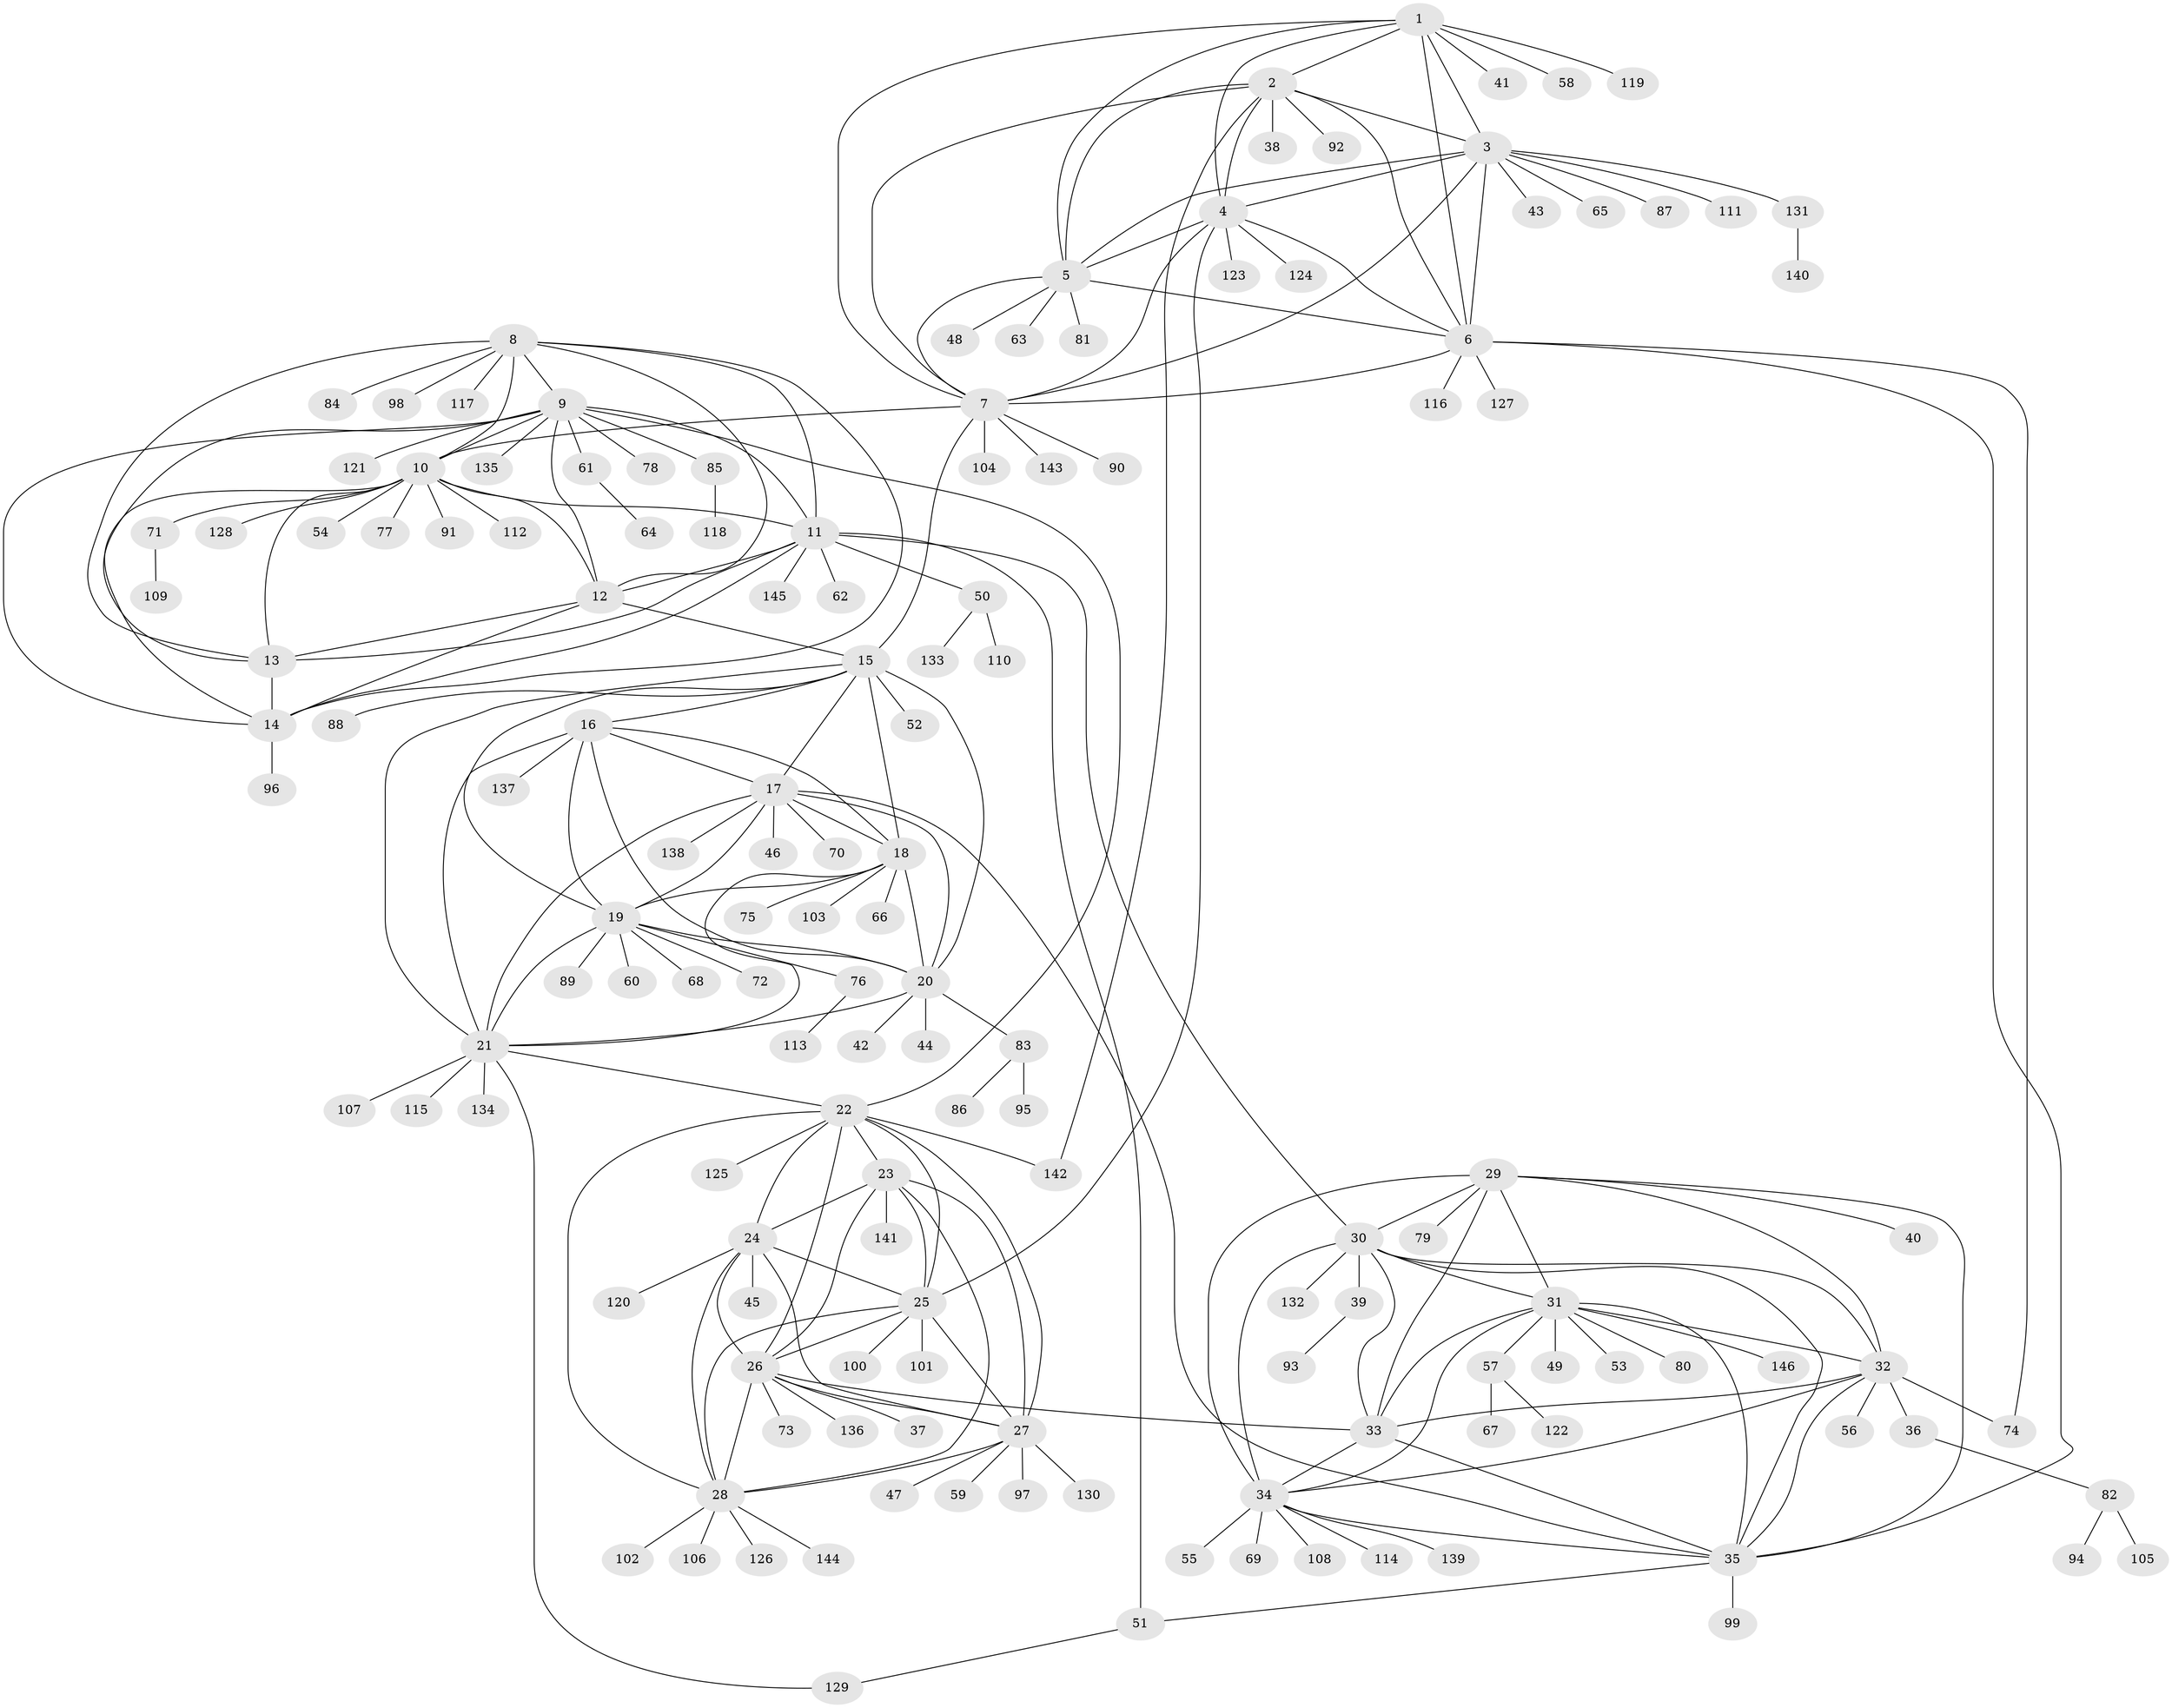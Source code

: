 // Generated by graph-tools (version 1.1) at 2025/26/03/09/25 03:26:49]
// undirected, 146 vertices, 230 edges
graph export_dot {
graph [start="1"]
  node [color=gray90,style=filled];
  1;
  2;
  3;
  4;
  5;
  6;
  7;
  8;
  9;
  10;
  11;
  12;
  13;
  14;
  15;
  16;
  17;
  18;
  19;
  20;
  21;
  22;
  23;
  24;
  25;
  26;
  27;
  28;
  29;
  30;
  31;
  32;
  33;
  34;
  35;
  36;
  37;
  38;
  39;
  40;
  41;
  42;
  43;
  44;
  45;
  46;
  47;
  48;
  49;
  50;
  51;
  52;
  53;
  54;
  55;
  56;
  57;
  58;
  59;
  60;
  61;
  62;
  63;
  64;
  65;
  66;
  67;
  68;
  69;
  70;
  71;
  72;
  73;
  74;
  75;
  76;
  77;
  78;
  79;
  80;
  81;
  82;
  83;
  84;
  85;
  86;
  87;
  88;
  89;
  90;
  91;
  92;
  93;
  94;
  95;
  96;
  97;
  98;
  99;
  100;
  101;
  102;
  103;
  104;
  105;
  106;
  107;
  108;
  109;
  110;
  111;
  112;
  113;
  114;
  115;
  116;
  117;
  118;
  119;
  120;
  121;
  122;
  123;
  124;
  125;
  126;
  127;
  128;
  129;
  130;
  131;
  132;
  133;
  134;
  135;
  136;
  137;
  138;
  139;
  140;
  141;
  142;
  143;
  144;
  145;
  146;
  1 -- 2;
  1 -- 3;
  1 -- 4;
  1 -- 5;
  1 -- 6;
  1 -- 7;
  1 -- 41;
  1 -- 58;
  1 -- 119;
  2 -- 3;
  2 -- 4;
  2 -- 5;
  2 -- 6;
  2 -- 7;
  2 -- 38;
  2 -- 92;
  2 -- 142;
  3 -- 4;
  3 -- 5;
  3 -- 6;
  3 -- 7;
  3 -- 43;
  3 -- 65;
  3 -- 87;
  3 -- 111;
  3 -- 131;
  4 -- 5;
  4 -- 6;
  4 -- 7;
  4 -- 25;
  4 -- 123;
  4 -- 124;
  5 -- 6;
  5 -- 7;
  5 -- 48;
  5 -- 63;
  5 -- 81;
  6 -- 7;
  6 -- 35;
  6 -- 74;
  6 -- 116;
  6 -- 127;
  7 -- 10;
  7 -- 15;
  7 -- 90;
  7 -- 104;
  7 -- 143;
  8 -- 9;
  8 -- 10;
  8 -- 11;
  8 -- 12;
  8 -- 13;
  8 -- 14;
  8 -- 84;
  8 -- 98;
  8 -- 117;
  9 -- 10;
  9 -- 11;
  9 -- 12;
  9 -- 13;
  9 -- 14;
  9 -- 22;
  9 -- 61;
  9 -- 78;
  9 -- 85;
  9 -- 121;
  9 -- 135;
  10 -- 11;
  10 -- 12;
  10 -- 13;
  10 -- 14;
  10 -- 54;
  10 -- 71;
  10 -- 77;
  10 -- 91;
  10 -- 112;
  10 -- 128;
  11 -- 12;
  11 -- 13;
  11 -- 14;
  11 -- 30;
  11 -- 50;
  11 -- 51;
  11 -- 62;
  11 -- 145;
  12 -- 13;
  12 -- 14;
  12 -- 15;
  13 -- 14;
  14 -- 96;
  15 -- 16;
  15 -- 17;
  15 -- 18;
  15 -- 19;
  15 -- 20;
  15 -- 21;
  15 -- 52;
  15 -- 88;
  16 -- 17;
  16 -- 18;
  16 -- 19;
  16 -- 20;
  16 -- 21;
  16 -- 137;
  17 -- 18;
  17 -- 19;
  17 -- 20;
  17 -- 21;
  17 -- 35;
  17 -- 46;
  17 -- 70;
  17 -- 138;
  18 -- 19;
  18 -- 20;
  18 -- 21;
  18 -- 66;
  18 -- 75;
  18 -- 103;
  19 -- 20;
  19 -- 21;
  19 -- 60;
  19 -- 68;
  19 -- 72;
  19 -- 76;
  19 -- 89;
  20 -- 21;
  20 -- 42;
  20 -- 44;
  20 -- 83;
  21 -- 22;
  21 -- 107;
  21 -- 115;
  21 -- 129;
  21 -- 134;
  22 -- 23;
  22 -- 24;
  22 -- 25;
  22 -- 26;
  22 -- 27;
  22 -- 28;
  22 -- 125;
  22 -- 142;
  23 -- 24;
  23 -- 25;
  23 -- 26;
  23 -- 27;
  23 -- 28;
  23 -- 141;
  24 -- 25;
  24 -- 26;
  24 -- 27;
  24 -- 28;
  24 -- 45;
  24 -- 120;
  25 -- 26;
  25 -- 27;
  25 -- 28;
  25 -- 100;
  25 -- 101;
  26 -- 27;
  26 -- 28;
  26 -- 33;
  26 -- 37;
  26 -- 73;
  26 -- 136;
  27 -- 28;
  27 -- 47;
  27 -- 59;
  27 -- 97;
  27 -- 130;
  28 -- 102;
  28 -- 106;
  28 -- 126;
  28 -- 144;
  29 -- 30;
  29 -- 31;
  29 -- 32;
  29 -- 33;
  29 -- 34;
  29 -- 35;
  29 -- 40;
  29 -- 79;
  30 -- 31;
  30 -- 32;
  30 -- 33;
  30 -- 34;
  30 -- 35;
  30 -- 39;
  30 -- 132;
  31 -- 32;
  31 -- 33;
  31 -- 34;
  31 -- 35;
  31 -- 49;
  31 -- 53;
  31 -- 57;
  31 -- 80;
  31 -- 146;
  32 -- 33;
  32 -- 34;
  32 -- 35;
  32 -- 36;
  32 -- 56;
  32 -- 74;
  33 -- 34;
  33 -- 35;
  34 -- 35;
  34 -- 55;
  34 -- 69;
  34 -- 108;
  34 -- 114;
  34 -- 139;
  35 -- 51;
  35 -- 99;
  36 -- 82;
  39 -- 93;
  50 -- 110;
  50 -- 133;
  51 -- 129;
  57 -- 67;
  57 -- 122;
  61 -- 64;
  71 -- 109;
  76 -- 113;
  82 -- 94;
  82 -- 105;
  83 -- 86;
  83 -- 95;
  85 -- 118;
  131 -- 140;
}
